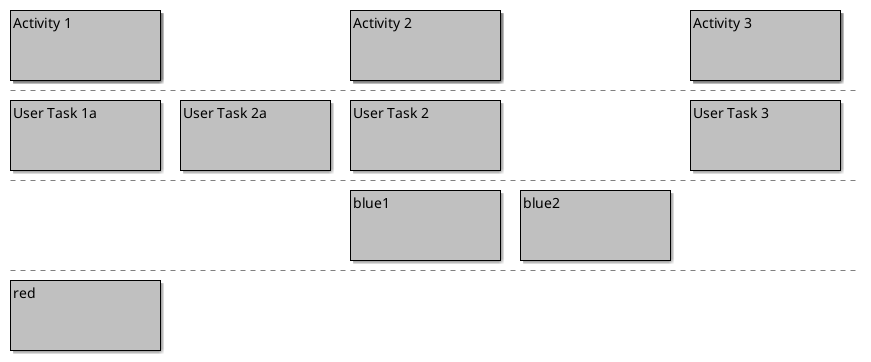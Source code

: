 {
  "sha1": "gvtxe1pa6by654lh0125ii39mdrf5hu",
  "insertion": {
    "when": "2024-06-01T09:03:08.405Z",
    "url": "https://github.com/plantuml/plantuml/issues/423",
    "user": "plantuml@gmail.com"
  }
}
@startboard
Activity 1
+User Task 1a
+++red
+User Task 2a

Activity 2
+User Task 2
++blue1
++blue2


Activity 3
+User Task 3
@endboard
